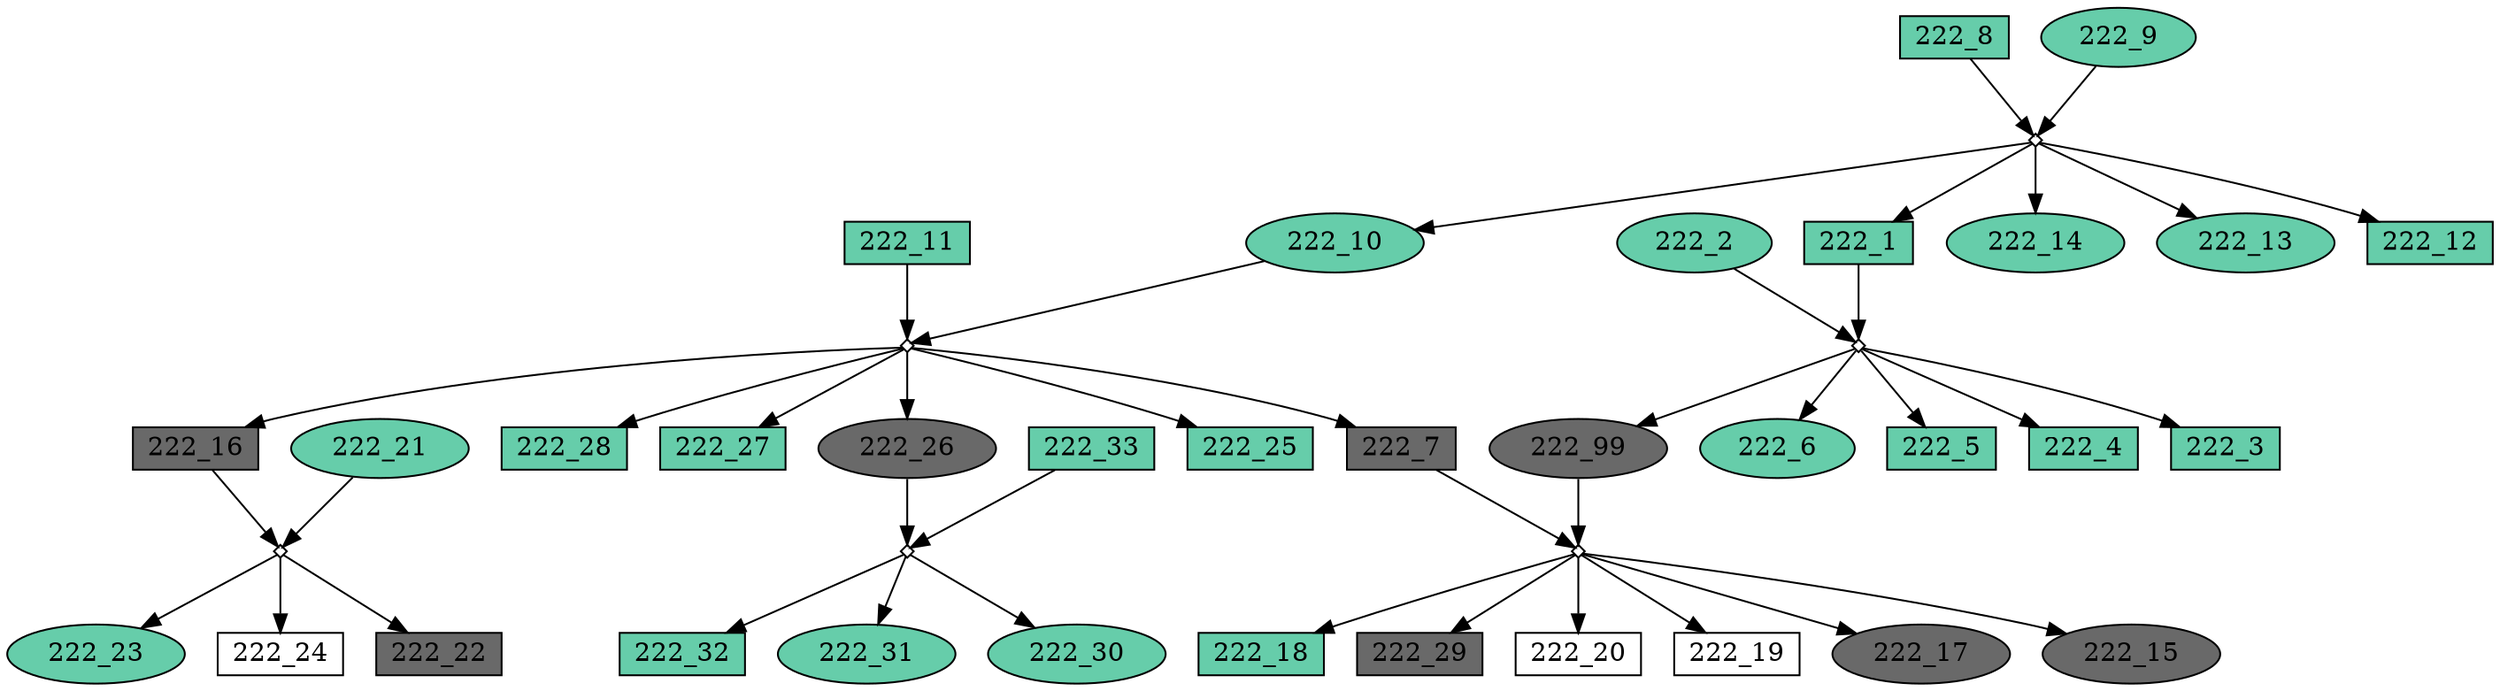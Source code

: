 digraph {
	"222_23" [shape=box fillcolor=aquamarine3 fontcolor=black height=0.3 regular=0 shape=ellipse style=filled width=0.5]
	"222_16x222_21" -> "222_23"
	"222_24" [shape=box fillcolor=white fontcolor=black height=0.3 regular=0 shape=box style=filled width=0.5]
	"222_16x222_21" -> "222_24"
	"222_22" [shape=box fillcolor=dimgrey fontcolor=black height=0.3 regular=0 shape=box style=filled width=0.5]
	"222_16x222_21" -> "222_22"
	"222_16" [shape=box fillcolor=dimgrey fontcolor=black height=0.3 regular=0 shape=box style=filled width=0.5]
	"222_11x222_10" -> "222_16"
	"222_16" -> "222_16x222_21"
	"222_28" [shape=box fillcolor=aquamarine3 fontcolor=black height=0.3 regular=0 shape=box style=filled width=0.5]
	"222_11x222_10" -> "222_28"
	"222_27" [shape=box fillcolor=aquamarine3 fontcolor=black height=0.3 regular=0 shape=box style=filled width=0.5]
	"222_11x222_10" -> "222_27"
	"222_26" [shape=box fillcolor=dimgrey fontcolor=black height=0.3 regular=0 shape=ellipse style=filled width=0.5]
	"222_11x222_10" -> "222_26"
	"222_26" -> "222_33x222_26"
	"222_32" [shape=box fillcolor=aquamarine3 fontcolor=black height=0.3 regular=0 shape=box style=filled width=0.5]
	"222_33x222_26" -> "222_32"
	"222_25" [shape=box fillcolor=aquamarine3 fontcolor=black height=0.3 regular=0 shape=box style=filled width=0.5]
	"222_11x222_10" -> "222_25"
	"222_31" [shape=box fillcolor=aquamarine3 fontcolor=black height=0.3 regular=0 shape=ellipse style=filled width=0.5]
	"222_33x222_26" -> "222_31"
	"222_21" [shape=box fillcolor=aquamarine3 fontcolor=black height=0.3 regular=0 shape=ellipse style=filled width=0.5]
	"222_21" -> "222_16x222_21"
	"222_33" [shape=box fillcolor=aquamarine3 fontcolor=black height=0.3 regular=0 shape=box style=filled width=0.5]
	"222_33" -> "222_33x222_26"
	"222_8" [shape=box fillcolor=aquamarine3 fontcolor=black height=0.3 regular=0 shape=box style=filled width=0.5]
	"222_8" -> "222_8x222_9"
	"222_18" [shape=box fillcolor=aquamarine3 fontcolor=black height=0.3 regular=0 shape=box style=filled width=0.5]
	"222_7x222_99" -> "222_18"
	"222_14" [shape=box fillcolor=aquamarine3 fontcolor=black height=0.3 regular=0 shape=ellipse style=filled width=0.5]
	"222_8x222_9" -> "222_14"
	"222_13" [shape=box fillcolor=aquamarine3 fontcolor=black height=0.3 regular=0 shape=ellipse style=filled width=0.5]
	"222_8x222_9" -> "222_13"
	"222_12" [shape=box fillcolor=aquamarine3 fontcolor=black height=0.3 regular=0 shape=box style=filled width=0.5]
	"222_8x222_9" -> "222_12"
	"222_11" [shape=box fillcolor=aquamarine3 fontcolor=black height=0.3 regular=0 shape=box style=filled width=0.5]
	"222_11" -> "222_11x222_10"
	"222_10" [shape=box fillcolor=aquamarine3 fontcolor=black height=0.3 regular=0 shape=ellipse style=filled width=0.5]
	"222_8x222_9" -> "222_10"
	"222_10" -> "222_11x222_10"
	"222_9" [shape=box fillcolor=aquamarine3 fontcolor=black height=0.3 regular=0 shape=ellipse style=filled width=0.5]
	"222_9" -> "222_8x222_9"
	"222_7" [shape=box fillcolor=dimgrey fontcolor=black height=0.3 regular=0 shape=box style=filled width=0.5]
	"222_11x222_10" -> "222_7"
	"222_7" -> "222_7x222_99"
	"222_6" [shape=box fillcolor=aquamarine3 fontcolor=black height=0.3 regular=0 shape=ellipse style=filled width=0.5]
	"222_1x222_2" -> "222_6"
	"222_5" [shape=box fillcolor=aquamarine3 fontcolor=black height=0.3 regular=0 shape=box style=filled width=0.5]
	"222_1x222_2" -> "222_5"
	"222_4" [shape=box fillcolor=aquamarine3 fontcolor=black height=0.3 regular=0 shape=box style=filled width=0.5]
	"222_1x222_2" -> "222_4"
	"222_3" [shape=box fillcolor=aquamarine3 fontcolor=black height=0.3 regular=0 shape=box style=filled width=0.5]
	"222_1x222_2" -> "222_3"
	"222_2" [shape=box fillcolor=aquamarine3 fontcolor=black height=0.3 regular=0 shape=ellipse style=filled width=0.5]
	"222_2" -> "222_1x222_2"
	"222_1" [shape=box fillcolor=aquamarine3 fontcolor=black height=0.3 regular=0 shape=box style=filled width=0.5]
	"222_8x222_9" -> "222_1"
	"222_1" -> "222_1x222_2"
	"222_99" [shape=box fillcolor=dimgrey fontcolor=black height=0.3 regular=0 shape=ellipse style=filled width=0.5]
	"222_1x222_2" -> "222_99"
	"222_99" -> "222_7x222_99"
	"222_30" [shape=box fillcolor=aquamarine3 fontcolor=black height=0.3 regular=0 shape=ellipse style=filled width=0.5]
	"222_33x222_26" -> "222_30"
	"222_29" [shape=box fillcolor=dimgrey fontcolor=black height=0.3 regular=0 shape=box style=filled width=0.5]
	"222_7x222_99" -> "222_29"
	"222_20" [shape=box fillcolor=white fontcolor=black height=0.3 regular=0 shape=box style=filled width=0.5]
	"222_7x222_99" -> "222_20"
	"222_19" [shape=box fillcolor=white fontcolor=black height=0.3 regular=0 shape=box style=filled width=0.5]
	"222_7x222_99" -> "222_19"
	"222_17" [shape=box fillcolor=dimgrey fontcolor=black height=0.3 regular=0 shape=ellipse style=filled width=0.5]
	"222_7x222_99" -> "222_17"
	"222_15" [shape=box fillcolor=dimgrey fontcolor=black height=0.3 regular=0 shape=ellipse style=filled width=0.5]
	"222_7x222_99" -> "222_15"
	"222_16x222_21" [label="" height=.1 shape=diamond width=.1]
	"222_11x222_10" [label="" height=.1 shape=diamond width=.1]
	"222_33x222_26" [label="" height=.1 shape=diamond width=.1]
	"222_7x222_99" [label="" height=.1 shape=diamond width=.1]
	"222_1x222_2" [label="" height=.1 shape=diamond width=.1]
	"222_8x222_9" [label="" height=.1 shape=diamond width=.1]
}

